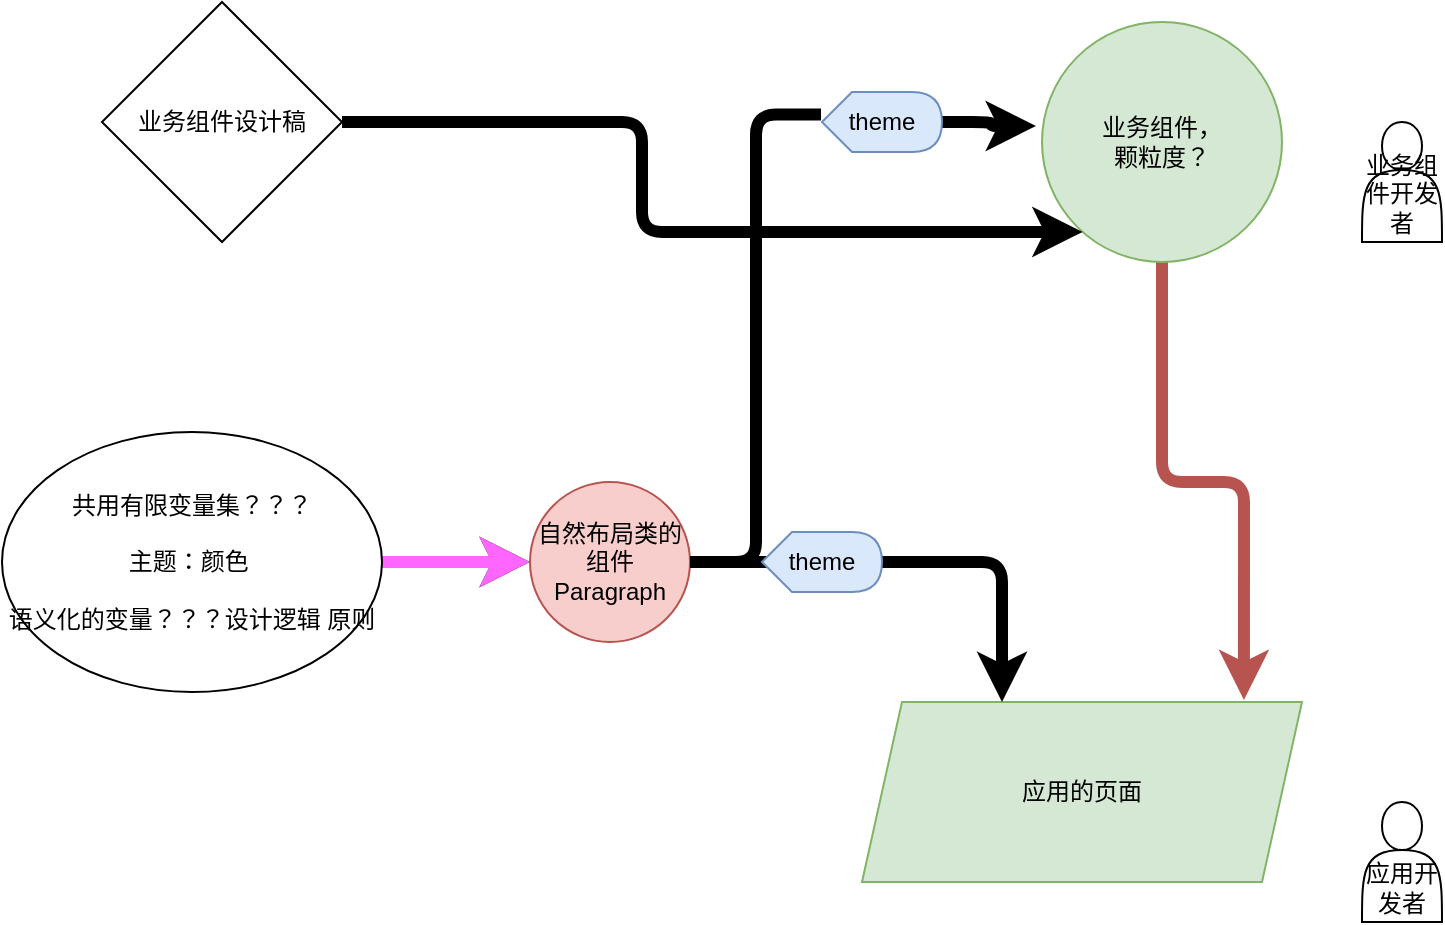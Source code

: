 <mxfile version="14.6.0" type="github">
  <diagram id="1jS8HdlLek9ythfzZxmd" name="Page-1">
    <mxGraphModel dx="933" dy="551" grid="1" gridSize="10" guides="1" tooltips="1" connect="1" arrows="1" fold="1" page="1" pageScale="1" pageWidth="827" pageHeight="1169" math="0" shadow="0">
      <root>
        <mxCell id="0" />
        <mxCell id="1" parent="0" />
        <mxCell id="azdFt4TTLsHJrj7l6tKi-13" style="edgeStyle=orthogonalEdgeStyle;rounded=1;orthogonalLoop=1;jettySize=auto;html=1;strokeWidth=6;" parent="1" source="azdFt4TTLsHJrj7l6tKi-1" target="azdFt4TTLsHJrj7l6tKi-14" edge="1">
          <mxGeometry relative="1" as="geometry" />
        </mxCell>
        <mxCell id="FuPFpe4h8FPMtTvP8igd-10" value="" style="edgeStyle=orthogonalEdgeStyle;rounded=1;orthogonalLoop=1;jettySize=auto;html=1;strokeWidth=6;strokeColor=#FF66FF;" edge="1" parent="1" source="azdFt4TTLsHJrj7l6tKi-1" target="azdFt4TTLsHJrj7l6tKi-14">
          <mxGeometry relative="1" as="geometry" />
        </mxCell>
        <mxCell id="azdFt4TTLsHJrj7l6tKi-1" value="共用有限变量集？？？&lt;br&gt;&lt;br&gt;主题：颜色&amp;nbsp;&lt;br&gt;&lt;br&gt;语义化的变量？？？设计逻辑 原则" style="ellipse;whiteSpace=wrap;html=1;" parent="1" vertex="1">
          <mxGeometry x="70" y="255" width="190" height="130" as="geometry" />
        </mxCell>
        <mxCell id="azdFt4TTLsHJrj7l6tKi-5" value="" style="edgeStyle=orthogonalEdgeStyle;rounded=1;orthogonalLoop=1;jettySize=auto;html=1;fillColor=#f8cecc;strokeColor=#b85450;strokeWidth=6;entryX=0.868;entryY=-0.011;entryDx=0;entryDy=0;entryPerimeter=0;" parent="1" source="azdFt4TTLsHJrj7l6tKi-2" target="azdFt4TTLsHJrj7l6tKi-3" edge="1">
          <mxGeometry relative="1" as="geometry">
            <mxPoint x="690" y="380" as="targetPoint" />
          </mxGeometry>
        </mxCell>
        <mxCell id="azdFt4TTLsHJrj7l6tKi-2" value="业务组件，&lt;br&gt;颗粒度？" style="ellipse;whiteSpace=wrap;html=1;aspect=fixed;fillColor=#d5e8d4;strokeColor=#82b366;" parent="1" vertex="1">
          <mxGeometry x="590" y="50" width="120" height="120" as="geometry" />
        </mxCell>
        <mxCell id="azdFt4TTLsHJrj7l6tKi-3" value="应用的页面" style="shape=parallelogram;perimeter=parallelogramPerimeter;whiteSpace=wrap;html=1;fixedSize=1;fillColor=#d5e8d4;strokeColor=#82b366;" parent="1" vertex="1">
          <mxGeometry x="500" y="390" width="220" height="90" as="geometry" />
        </mxCell>
        <mxCell id="azdFt4TTLsHJrj7l6tKi-12" style="edgeStyle=orthogonalEdgeStyle;rounded=1;orthogonalLoop=1;jettySize=auto;html=1;strokeWidth=6;" parent="1" source="azdFt4TTLsHJrj7l6tKi-10" target="azdFt4TTLsHJrj7l6tKi-2" edge="1">
          <mxGeometry relative="1" as="geometry">
            <Array as="points">
              <mxPoint x="390" y="100" />
              <mxPoint x="390" y="155" />
            </Array>
          </mxGeometry>
        </mxCell>
        <mxCell id="azdFt4TTLsHJrj7l6tKi-10" value="业务组件设计稿" style="rhombus;whiteSpace=wrap;html=1;" parent="1" vertex="1">
          <mxGeometry x="120" y="40" width="120" height="120" as="geometry" />
        </mxCell>
        <mxCell id="azdFt4TTLsHJrj7l6tKi-16" style="edgeStyle=orthogonalEdgeStyle;rounded=1;orthogonalLoop=1;jettySize=auto;html=1;strokeWidth=6;" parent="1" source="azdFt4TTLsHJrj7l6tKi-14" target="azdFt4TTLsHJrj7l6tKi-3" edge="1">
          <mxGeometry relative="1" as="geometry">
            <Array as="points">
              <mxPoint x="570" y="320" />
            </Array>
          </mxGeometry>
        </mxCell>
        <mxCell id="azdFt4TTLsHJrj7l6tKi-17" style="edgeStyle=orthogonalEdgeStyle;rounded=1;orthogonalLoop=1;jettySize=auto;html=1;entryX=-0.025;entryY=0.433;entryDx=0;entryDy=0;entryPerimeter=0;strokeWidth=6;startArrow=none;" parent="1" source="FuPFpe4h8FPMtTvP8igd-7" target="azdFt4TTLsHJrj7l6tKi-2" edge="1">
          <mxGeometry relative="1" as="geometry" />
        </mxCell>
        <mxCell id="azdFt4TTLsHJrj7l6tKi-14" value="自然布局类的组件&lt;br&gt;Paragraph" style="ellipse;whiteSpace=wrap;html=1;aspect=fixed;fillColor=#f8cecc;strokeColor=#b85450;" parent="1" vertex="1">
          <mxGeometry x="334" y="280" width="80" height="80" as="geometry" />
        </mxCell>
        <mxCell id="FuPFpe4h8FPMtTvP8igd-1" value="业务组件开发者" style="shape=actor;whiteSpace=wrap;html=1;verticalAlign=bottom;" vertex="1" parent="1">
          <mxGeometry x="750" y="100" width="40" height="60" as="geometry" />
        </mxCell>
        <mxCell id="FuPFpe4h8FPMtTvP8igd-2" value="应用开发者" style="shape=actor;whiteSpace=wrap;html=1;verticalAlign=bottom;" vertex="1" parent="1">
          <mxGeometry x="750" y="440" width="40" height="60" as="geometry" />
        </mxCell>
        <mxCell id="FuPFpe4h8FPMtTvP8igd-7" value="theme" style="shape=display;whiteSpace=wrap;html=1;fillColor=#dae8fc;strokeColor=#6c8ebf;" vertex="1" parent="1">
          <mxGeometry x="480" y="85" width="60" height="30" as="geometry" />
        </mxCell>
        <mxCell id="FuPFpe4h8FPMtTvP8igd-8" value="" style="edgeStyle=orthogonalEdgeStyle;rounded=1;orthogonalLoop=1;jettySize=auto;html=1;entryX=-0.008;entryY=0.375;entryDx=0;entryDy=0;entryPerimeter=0;strokeWidth=6;endArrow=none;" edge="1" parent="1" source="azdFt4TTLsHJrj7l6tKi-14" target="FuPFpe4h8FPMtTvP8igd-7">
          <mxGeometry relative="1" as="geometry">
            <mxPoint x="414" y="320" as="sourcePoint" />
            <mxPoint x="589.04" y="105" as="targetPoint" />
          </mxGeometry>
        </mxCell>
        <mxCell id="FuPFpe4h8FPMtTvP8igd-9" value="theme" style="shape=display;whiteSpace=wrap;html=1;fillColor=#dae8fc;strokeColor=#6c8ebf;" vertex="1" parent="1">
          <mxGeometry x="450" y="305" width="60" height="30" as="geometry" />
        </mxCell>
      </root>
    </mxGraphModel>
  </diagram>
</mxfile>
